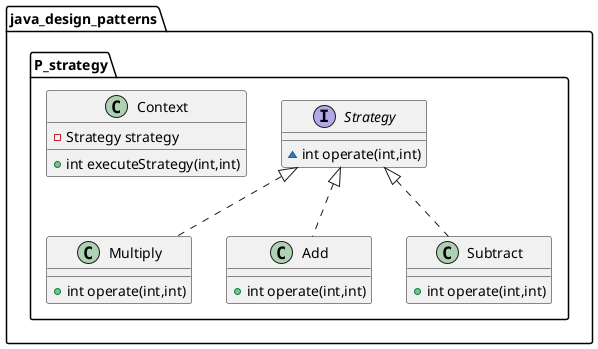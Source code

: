 @startuml
interface java_design_patterns.P_strategy.Strategy {
~ int operate(int,int)
}
class java_design_patterns.P_strategy.Multiply {
+ int operate(int,int)
}
class java_design_patterns.P_strategy.Context {
- Strategy strategy
+ int executeStrategy(int,int)
}
class java_design_patterns.P_strategy.Add {
+ int operate(int,int)
}
class java_design_patterns.P_strategy.Subtract {
+ int operate(int,int)
}


java_design_patterns.P_strategy.Strategy <|.. java_design_patterns.P_strategy.Multiply
java_design_patterns.P_strategy.Strategy <|.. java_design_patterns.P_strategy.Add
java_design_patterns.P_strategy.Strategy <|.. java_design_patterns.P_strategy.Subtract
@enduml